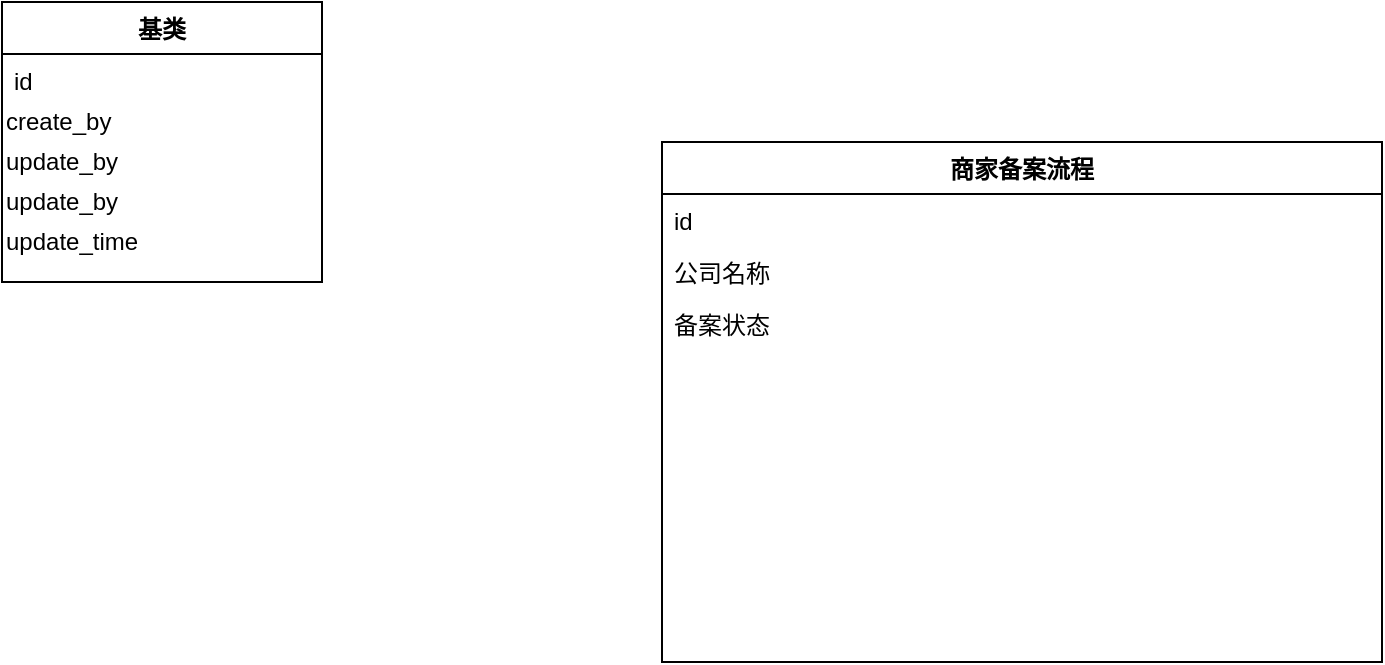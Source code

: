 <mxfile version="17.4.6" type="github">
  <diagram id="C5RBs43oDa-KdzZeNtuy" name="Page-1">
    <mxGraphModel dx="2249" dy="1931" grid="1" gridSize="10" guides="1" tooltips="1" connect="1" arrows="1" fold="1" page="1" pageScale="1" pageWidth="827" pageHeight="1169" math="0" shadow="0">
      <root>
        <mxCell id="WIyWlLk6GJQsqaUBKTNV-0" />
        <mxCell id="WIyWlLk6GJQsqaUBKTNV-1" parent="WIyWlLk6GJQsqaUBKTNV-0" />
        <mxCell id="zkfFHV4jXpPFQw0GAbJ--0" value="商家备案流程" style="swimlane;fontStyle=1;align=center;verticalAlign=top;childLayout=stackLayout;horizontal=1;startSize=26;horizontalStack=0;resizeParent=1;resizeLast=0;collapsible=1;marginBottom=0;rounded=0;shadow=0;strokeWidth=1;" parent="WIyWlLk6GJQsqaUBKTNV-1" vertex="1">
          <mxGeometry x="-310" y="-10" width="360" height="260" as="geometry">
            <mxRectangle x="230" y="140" width="160" height="26" as="alternateBounds" />
          </mxGeometry>
        </mxCell>
        <mxCell id="zkfFHV4jXpPFQw0GAbJ--1" value="id" style="text;align=left;verticalAlign=top;spacingLeft=4;spacingRight=4;overflow=hidden;rotatable=0;points=[[0,0.5],[1,0.5]];portConstraint=eastwest;" parent="zkfFHV4jXpPFQw0GAbJ--0" vertex="1">
          <mxGeometry y="26" width="360" height="26" as="geometry" />
        </mxCell>
        <mxCell id="zkfFHV4jXpPFQw0GAbJ--2" value="公司名称" style="text;align=left;verticalAlign=top;spacingLeft=4;spacingRight=4;overflow=hidden;rotatable=0;points=[[0,0.5],[1,0.5]];portConstraint=eastwest;rounded=0;shadow=0;html=0;" parent="zkfFHV4jXpPFQw0GAbJ--0" vertex="1">
          <mxGeometry y="52" width="360" height="26" as="geometry" />
        </mxCell>
        <mxCell id="zkfFHV4jXpPFQw0GAbJ--3" value="备案状态" style="text;align=left;verticalAlign=top;spacingLeft=4;spacingRight=4;overflow=hidden;rotatable=0;points=[[0,0.5],[1,0.5]];portConstraint=eastwest;rounded=0;shadow=0;html=0;" parent="zkfFHV4jXpPFQw0GAbJ--0" vertex="1">
          <mxGeometry y="78" width="360" height="26" as="geometry" />
        </mxCell>
        <mxCell id="f08pWW95k1FWK-oZVSCE-2" value="基类" style="swimlane;fontStyle=1;align=center;verticalAlign=top;childLayout=stackLayout;horizontal=1;startSize=26;horizontalStack=0;resizeParent=1;resizeLast=0;collapsible=1;marginBottom=0;rounded=0;shadow=0;strokeWidth=1;" vertex="1" parent="WIyWlLk6GJQsqaUBKTNV-1">
          <mxGeometry x="-640" y="-80" width="160" height="140" as="geometry">
            <mxRectangle x="230" y="140" width="160" height="26" as="alternateBounds" />
          </mxGeometry>
        </mxCell>
        <mxCell id="f08pWW95k1FWK-oZVSCE-3" value="id" style="text;align=left;verticalAlign=top;spacingLeft=4;spacingRight=4;overflow=hidden;rotatable=0;points=[[0,0.5],[1,0.5]];portConstraint=eastwest;" vertex="1" parent="f08pWW95k1FWK-oZVSCE-2">
          <mxGeometry y="26" width="160" height="20" as="geometry" />
        </mxCell>
        <mxCell id="f08pWW95k1FWK-oZVSCE-8" value="create_by" style="text;html=1;align=left;verticalAlign=top;resizable=0;points=[];autosize=1;strokeColor=none;fillColor=none;" vertex="1" parent="f08pWW95k1FWK-oZVSCE-2">
          <mxGeometry y="46" width="160" height="20" as="geometry" />
        </mxCell>
        <mxCell id="f08pWW95k1FWK-oZVSCE-10" value="update_by" style="text;html=1;align=left;verticalAlign=top;resizable=0;points=[];autosize=1;strokeColor=none;fillColor=none;" vertex="1" parent="f08pWW95k1FWK-oZVSCE-2">
          <mxGeometry y="66" width="160" height="20" as="geometry" />
        </mxCell>
        <mxCell id="f08pWW95k1FWK-oZVSCE-20" value="update_by" style="text;html=1;align=left;verticalAlign=top;resizable=0;points=[];autosize=1;strokeColor=none;fillColor=none;" vertex="1" parent="f08pWW95k1FWK-oZVSCE-2">
          <mxGeometry y="86" width="160" height="20" as="geometry" />
        </mxCell>
        <mxCell id="f08pWW95k1FWK-oZVSCE-21" value="update_time" style="text;html=1;align=left;verticalAlign=top;resizable=0;points=[];autosize=1;strokeColor=none;fillColor=none;" vertex="1" parent="f08pWW95k1FWK-oZVSCE-2">
          <mxGeometry y="106" width="160" height="20" as="geometry" />
        </mxCell>
      </root>
    </mxGraphModel>
  </diagram>
</mxfile>
